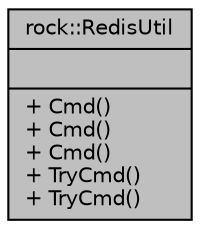 digraph "rock::RedisUtil"
{
 // LATEX_PDF_SIZE
  edge [fontname="Helvetica",fontsize="10",labelfontname="Helvetica",labelfontsize="10"];
  node [fontname="Helvetica",fontsize="10",shape=record];
  Node1 [label="{rock::RedisUtil\n||+ Cmd()\l+ Cmd()\l+ Cmd()\l+ TryCmd()\l+ TryCmd()\l}",height=0.2,width=0.4,color="black", fillcolor="grey75", style="filled", fontcolor="black",tooltip=" "];
}
